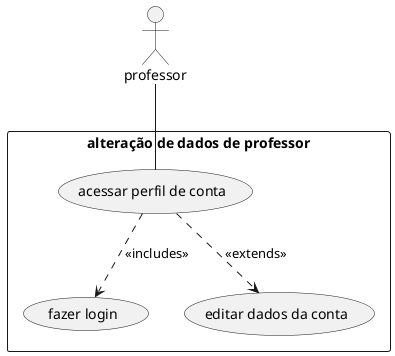 @startuml
skinparam packagestyle rectangle
actor professor
rectangle "alteração de dados de professor" {
    professor -- (acessar perfil de conta)
    (acessar perfil de conta) ..> (fazer login): <<includes>>
    (acessar perfil de conta) ..> (editar dados da conta): <<extends>>
}
@enduml
